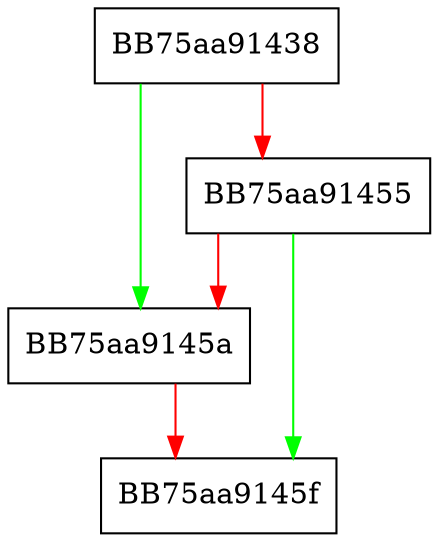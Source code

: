 digraph CopyRevokeQueryResult {
  node [shape="box"];
  graph [splines=ortho];
  BB75aa91438 -> BB75aa9145a [color="green"];
  BB75aa91438 -> BB75aa91455 [color="red"];
  BB75aa91455 -> BB75aa9145f [color="green"];
  BB75aa91455 -> BB75aa9145a [color="red"];
  BB75aa9145a -> BB75aa9145f [color="red"];
}